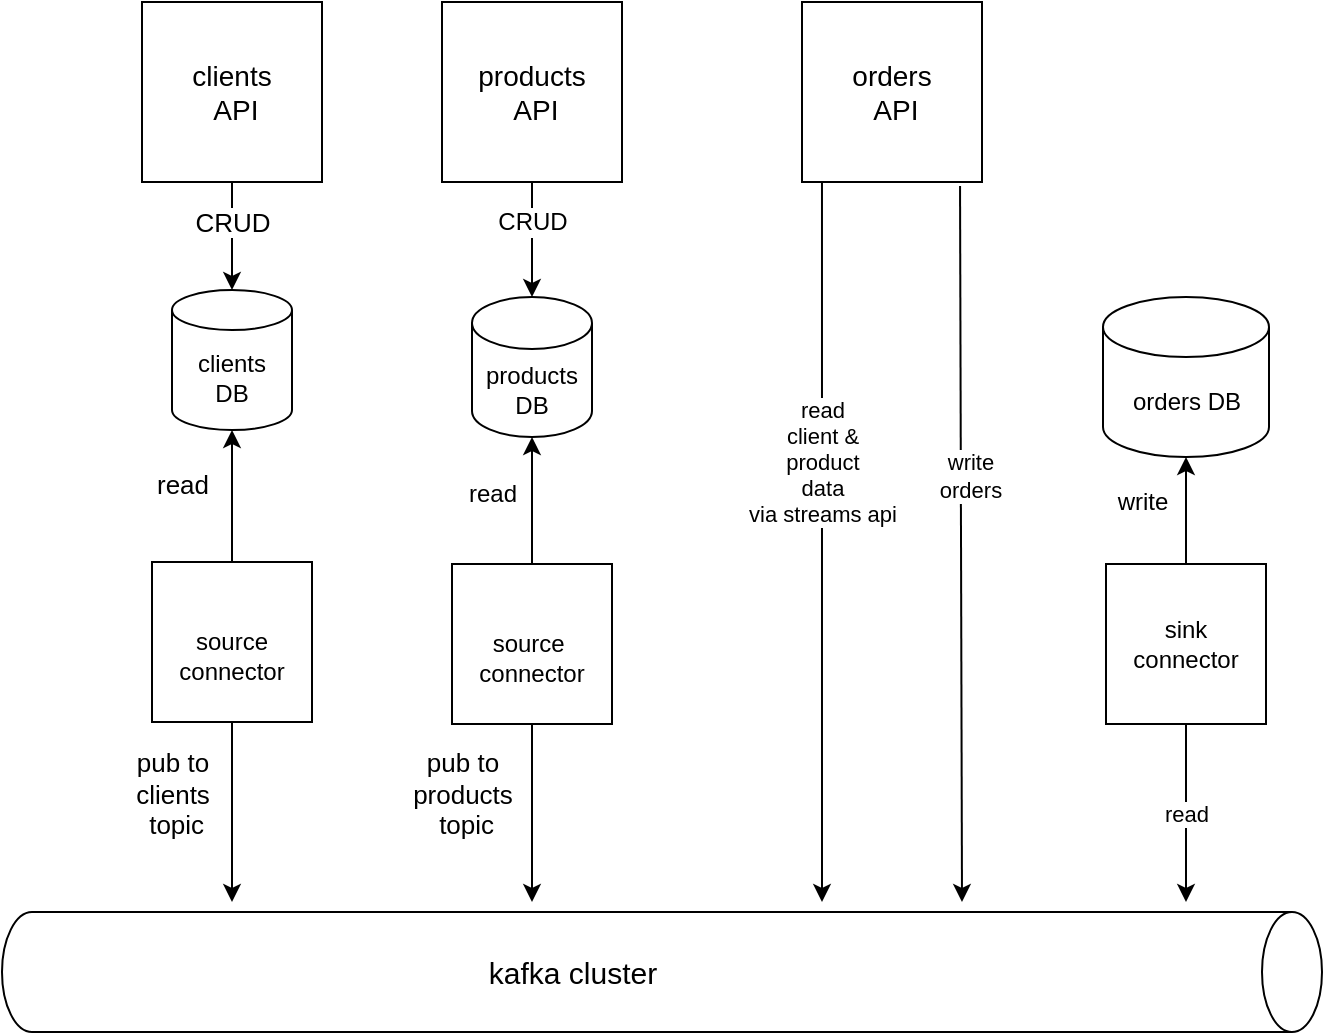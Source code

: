 <mxfile pages="2">
    <diagram name="components" id="24d83GfI1hR9U39I3qJO">
        <mxGraphModel dx="1307" dy="779" grid="1" gridSize="10" guides="1" tooltips="1" connect="1" arrows="1" fold="1" page="1" pageScale="1" pageWidth="850" pageHeight="1100" math="0" shadow="0">
            <root>
                <mxCell id="0"/>
                <mxCell id="1" parent="0"/>
                <mxCell id="EOUBI71fxi7JelohyqIn-4" style="edgeStyle=orthogonalEdgeStyle;rounded=0;orthogonalLoop=1;jettySize=auto;html=1;entryX=0.5;entryY=0;entryDx=0;entryDy=0;entryPerimeter=0;exitX=0.5;exitY=1;exitDx=0;exitDy=0;" parent="1" source="EOUBI71fxi7JelohyqIn-2" target="EOUBI71fxi7JelohyqIn-3" edge="1">
                    <mxGeometry relative="1" as="geometry"/>
                </mxCell>
                <mxCell id="MKwpkV_GQ-pZMWxmjJW_-30" value="CRUD" style="edgeLabel;html=1;align=center;verticalAlign=middle;resizable=0;points=[];fontSize=13;" parent="EOUBI71fxi7JelohyqIn-4" vertex="1" connectable="0">
                    <mxGeometry x="-0.192" y="-2" relative="1" as="geometry">
                        <mxPoint x="2" y="-2" as="offset"/>
                    </mxGeometry>
                </mxCell>
                <mxCell id="MKwpkV_GQ-pZMWxmjJW_-1" style="edgeStyle=orthogonalEdgeStyle;rounded=0;orthogonalLoop=1;jettySize=auto;html=1;exitX=0.5;exitY=1;exitDx=0;exitDy=0;" parent="1" source="MKwpkV_GQ-pZMWxmjJW_-21" edge="1">
                    <mxGeometry relative="1" as="geometry">
                        <mxPoint x="185" y="710" as="targetPoint"/>
                    </mxGeometry>
                </mxCell>
                <mxCell id="MKwpkV_GQ-pZMWxmjJW_-2" value="pub to &lt;br style=&quot;font-size: 13px;&quot;&gt;clients&lt;br&gt;&amp;nbsp;topic" style="edgeLabel;html=1;align=center;verticalAlign=middle;resizable=0;points=[];fontSize=13;" parent="MKwpkV_GQ-pZMWxmjJW_-1" vertex="1" connectable="0">
                    <mxGeometry x="-0.037" y="-3" relative="1" as="geometry">
                        <mxPoint x="-27" y="-8" as="offset"/>
                    </mxGeometry>
                </mxCell>
                <mxCell id="EOUBI71fxi7JelohyqIn-2" value="&lt;font style=&quot;font-size: 14px;&quot;&gt;clients&lt;br&gt;&amp;nbsp;API&lt;br&gt;&lt;/font&gt;" style="whiteSpace=wrap;html=1;aspect=fixed;" parent="1" vertex="1">
                    <mxGeometry x="140" y="260" width="90" height="90" as="geometry"/>
                </mxCell>
                <mxCell id="EOUBI71fxi7JelohyqIn-3" value="clients &lt;br&gt;DB" style="shape=cylinder3;whiteSpace=wrap;html=1;boundedLbl=1;backgroundOutline=1;size=10;" parent="1" vertex="1">
                    <mxGeometry x="155" y="404" width="60" height="70" as="geometry"/>
                </mxCell>
                <mxCell id="EOUBI71fxi7JelohyqIn-5" value="" style="shape=cylinder3;whiteSpace=wrap;html=1;boundedLbl=1;backgroundOutline=1;size=15;rotation=90;" parent="1" vertex="1">
                    <mxGeometry x="370" y="415" width="60" height="660" as="geometry"/>
                </mxCell>
                <mxCell id="EOUBI71fxi7JelohyqIn-6" value="kafka cluster" style="text;html=1;align=center;verticalAlign=middle;resizable=0;points=[];autosize=1;strokeColor=none;fillColor=none;fontSize=15;" parent="1" vertex="1">
                    <mxGeometry x="300" y="730" width="110" height="30" as="geometry"/>
                </mxCell>
                <mxCell id="EOUBI71fxi7JelohyqIn-11" style="edgeStyle=orthogonalEdgeStyle;rounded=0;orthogonalLoop=1;jettySize=auto;html=1;exitX=0.5;exitY=1;exitDx=0;exitDy=0;" parent="1" source="MKwpkV_GQ-pZMWxmjJW_-24" edge="1">
                    <mxGeometry relative="1" as="geometry">
                        <mxPoint x="335" y="710" as="targetPoint"/>
                    </mxGeometry>
                </mxCell>
                <mxCell id="EOUBI71fxi7JelohyqIn-12" value="pub to&lt;br style=&quot;font-size: 13px;&quot;&gt;products&lt;br&gt;&amp;nbsp;topic" style="edgeLabel;html=1;align=center;verticalAlign=middle;resizable=0;points=[];fontSize=13;" parent="EOUBI71fxi7JelohyqIn-11" vertex="1" connectable="0">
                    <mxGeometry x="-0.125" y="2" relative="1" as="geometry">
                        <mxPoint x="-37" y="-4" as="offset"/>
                    </mxGeometry>
                </mxCell>
                <mxCell id="MKwpkV_GQ-pZMWxmjJW_-7" style="edgeStyle=orthogonalEdgeStyle;rounded=0;orthogonalLoop=1;jettySize=auto;html=1;entryX=0.5;entryY=0;entryDx=0;entryDy=0;entryPerimeter=0;exitX=0.5;exitY=1;exitDx=0;exitDy=0;" parent="1" source="2" target="MKwpkV_GQ-pZMWxmjJW_-6" edge="1">
                    <mxGeometry relative="1" as="geometry">
                        <mxPoint x="390" y="360" as="sourcePoint"/>
                    </mxGeometry>
                </mxCell>
                <mxCell id="MKwpkV_GQ-pZMWxmjJW_-31" value="CRUD" style="edgeLabel;html=1;align=center;verticalAlign=middle;resizable=0;points=[];fontSize=12;" parent="MKwpkV_GQ-pZMWxmjJW_-7" vertex="1" connectable="0">
                    <mxGeometry x="0.345" y="2" relative="1" as="geometry">
                        <mxPoint x="-2" y="-19" as="offset"/>
                    </mxGeometry>
                </mxCell>
                <mxCell id="MKwpkV_GQ-pZMWxmjJW_-3" value="read" style="rounded=0;orthogonalLoop=1;jettySize=auto;html=1;exitX=0.5;exitY=1;exitDx=0;exitDy=0;" parent="1" source="MKwpkV_GQ-pZMWxmjJW_-26" edge="1">
                    <mxGeometry relative="1" as="geometry">
                        <mxPoint x="650" y="650" as="sourcePoint"/>
                        <mxPoint x="662" y="710" as="targetPoint"/>
                    </mxGeometry>
                </mxCell>
                <mxCell id="3" style="edgeStyle=none;html=1;exitX=0.111;exitY=1;exitDx=0;exitDy=0;exitPerimeter=0;" parent="1" source="EOUBI71fxi7JelohyqIn-13" edge="1">
                    <mxGeometry relative="1" as="geometry">
                        <mxPoint x="492.5" y="290" as="sourcePoint"/>
                        <mxPoint x="480" y="710" as="targetPoint"/>
                    </mxGeometry>
                </mxCell>
                <mxCell id="5" value="read &lt;br&gt;client &amp;amp; &lt;br&gt;product&lt;br&gt;data&lt;br&gt;via streams api" style="edgeLabel;html=1;align=center;verticalAlign=middle;resizable=0;points=[];" parent="3" vertex="1" connectable="0">
                    <mxGeometry x="0.261" y="2" relative="1" as="geometry">
                        <mxPoint x="-2" y="-87" as="offset"/>
                    </mxGeometry>
                </mxCell>
                <mxCell id="4" style="edgeStyle=none;html=1;exitX=0.878;exitY=1.022;exitDx=0;exitDy=0;exitPerimeter=0;" parent="1" source="EOUBI71fxi7JelohyqIn-13" edge="1">
                    <mxGeometry relative="1" as="geometry">
                        <mxPoint x="550" y="710" as="targetPoint"/>
                    </mxGeometry>
                </mxCell>
                <mxCell id="6" value="write &lt;br&gt;orders" style="edgeLabel;html=1;align=center;verticalAlign=middle;resizable=0;points=[];" parent="4" vertex="1" connectable="0">
                    <mxGeometry x="-0.19" y="4" relative="1" as="geometry">
                        <mxPoint as="offset"/>
                    </mxGeometry>
                </mxCell>
                <mxCell id="EOUBI71fxi7JelohyqIn-13" value="&lt;font style=&quot;font-size: 14px;&quot;&gt;orders&lt;br&gt;&amp;nbsp;API&lt;/font&gt;" style="whiteSpace=wrap;html=1;aspect=fixed;" parent="1" vertex="1">
                    <mxGeometry x="470" y="260" width="90" height="90" as="geometry"/>
                </mxCell>
                <mxCell id="MKwpkV_GQ-pZMWxmjJW_-6" value="products&lt;br&gt;DB" style="shape=cylinder3;whiteSpace=wrap;html=1;boundedLbl=1;backgroundOutline=1;size=13;" parent="1" vertex="1">
                    <mxGeometry x="305" y="407.5" width="60" height="70" as="geometry"/>
                </mxCell>
                <mxCell id="MKwpkV_GQ-pZMWxmjJW_-8" value="orders DB&lt;br&gt;" style="shape=cylinder3;whiteSpace=wrap;html=1;boundedLbl=1;backgroundOutline=1;size=15;" parent="1" vertex="1">
                    <mxGeometry x="620.5" y="407.5" width="83" height="80" as="geometry"/>
                </mxCell>
                <mxCell id="MKwpkV_GQ-pZMWxmjJW_-22" style="edgeStyle=orthogonalEdgeStyle;rounded=0;orthogonalLoop=1;jettySize=auto;html=1;entryX=0.5;entryY=1;entryDx=0;entryDy=0;entryPerimeter=0;" parent="1" source="MKwpkV_GQ-pZMWxmjJW_-21" target="EOUBI71fxi7JelohyqIn-3" edge="1">
                    <mxGeometry relative="1" as="geometry"/>
                </mxCell>
                <mxCell id="MKwpkV_GQ-pZMWxmjJW_-23" value="read" style="edgeLabel;html=1;align=center;verticalAlign=middle;resizable=0;points=[];fontSize=13;" parent="MKwpkV_GQ-pZMWxmjJW_-22" vertex="1" connectable="0">
                    <mxGeometry x="-0.089" relative="1" as="geometry">
                        <mxPoint x="-25" y="-9" as="offset"/>
                    </mxGeometry>
                </mxCell>
                <mxCell id="MKwpkV_GQ-pZMWxmjJW_-21" value="&lt;br&gt;source connector" style="whiteSpace=wrap;html=1;aspect=fixed;" parent="1" vertex="1">
                    <mxGeometry x="145" y="540" width="80" height="80" as="geometry"/>
                </mxCell>
                <mxCell id="MKwpkV_GQ-pZMWxmjJW_-25" style="edgeStyle=orthogonalEdgeStyle;rounded=0;orthogonalLoop=1;jettySize=auto;html=1;entryX=0.5;entryY=1;entryDx=0;entryDy=0;entryPerimeter=0;" parent="1" source="MKwpkV_GQ-pZMWxmjJW_-24" target="MKwpkV_GQ-pZMWxmjJW_-6" edge="1">
                    <mxGeometry relative="1" as="geometry"/>
                </mxCell>
                <mxCell id="MKwpkV_GQ-pZMWxmjJW_-28" value="read" style="edgeLabel;html=1;align=center;verticalAlign=middle;resizable=0;points=[];fontSize=12;" parent="MKwpkV_GQ-pZMWxmjJW_-25" vertex="1" connectable="0">
                    <mxGeometry x="0.056" y="-2" relative="1" as="geometry">
                        <mxPoint x="-22" y="-2" as="offset"/>
                    </mxGeometry>
                </mxCell>
                <mxCell id="MKwpkV_GQ-pZMWxmjJW_-24" value="&lt;br&gt;source&amp;nbsp; connector" style="whiteSpace=wrap;html=1;aspect=fixed;" parent="1" vertex="1">
                    <mxGeometry x="295" y="541" width="80" height="80" as="geometry"/>
                </mxCell>
                <mxCell id="MKwpkV_GQ-pZMWxmjJW_-27" style="edgeStyle=orthogonalEdgeStyle;rounded=0;orthogonalLoop=1;jettySize=auto;html=1;entryX=0.5;entryY=1;entryDx=0;entryDy=0;entryPerimeter=0;" parent="1" source="MKwpkV_GQ-pZMWxmjJW_-26" target="MKwpkV_GQ-pZMWxmjJW_-8" edge="1">
                    <mxGeometry relative="1" as="geometry">
                        <mxPoint x="580" y="530" as="targetPoint"/>
                    </mxGeometry>
                </mxCell>
                <mxCell id="MKwpkV_GQ-pZMWxmjJW_-29" value="write" style="edgeLabel;html=1;align=center;verticalAlign=middle;resizable=0;points=[];fontSize=12;" parent="MKwpkV_GQ-pZMWxmjJW_-27" vertex="1" connectable="0">
                    <mxGeometry x="-0.08" y="1" relative="1" as="geometry">
                        <mxPoint x="-21" y="-7" as="offset"/>
                    </mxGeometry>
                </mxCell>
                <mxCell id="MKwpkV_GQ-pZMWxmjJW_-26" value="sink &lt;br&gt;connector" style="whiteSpace=wrap;html=1;aspect=fixed;" parent="1" vertex="1">
                    <mxGeometry x="622" y="541" width="80" height="80" as="geometry"/>
                </mxCell>
                <mxCell id="2" value="&lt;font style=&quot;font-size: 14px;&quot;&gt;products&lt;br&gt;&amp;nbsp;API&lt;br&gt;&lt;/font&gt;" style="whiteSpace=wrap;html=1;aspect=fixed;" parent="1" vertex="1">
                    <mxGeometry x="290" y="260" width="90" height="90" as="geometry"/>
                </mxCell>
            </root>
        </mxGraphModel>
    </diagram>
    <diagram id="eUFlmv0SnMTcijY9VlKP" name="use-cases">
        <mxGraphModel dx="1434" dy="843" grid="1" gridSize="10" guides="1" tooltips="1" connect="1" arrows="1" fold="1" page="1" pageScale="1" pageWidth="850" pageHeight="1100" math="0" shadow="0">
            <root>
                <mxCell id="0"/>
                <mxCell id="1" parent="0"/>
                <mxCell id="PqMdVz7_FKGQnliCOnVf-10" style="rounded=0;orthogonalLoop=1;jettySize=auto;html=1;entryX=0;entryY=0.5;entryDx=0;entryDy=0;" edge="1" parent="1" target="PqMdVz7_FKGQnliCOnVf-2">
                    <mxGeometry relative="1" as="geometry">
                        <mxPoint x="70" y="290" as="sourcePoint"/>
                    </mxGeometry>
                </mxCell>
                <mxCell id="PqMdVz7_FKGQnliCOnVf-22" style="rounded=0;orthogonalLoop=1;jettySize=auto;html=1;entryX=0;entryY=0.5;entryDx=0;entryDy=0;" edge="1" parent="1" target="PqMdVz7_FKGQnliCOnVf-20">
                    <mxGeometry relative="1" as="geometry">
                        <mxPoint x="70" y="330" as="sourcePoint"/>
                    </mxGeometry>
                </mxCell>
                <mxCell id="PqMdVz7_FKGQnliCOnVf-1" value="client" style="shape=umlActor;verticalLabelPosition=bottom;verticalAlign=top;html=1;outlineConnect=0;" vertex="1" parent="1">
                    <mxGeometry x="30" y="280" width="30" height="60" as="geometry"/>
                </mxCell>
                <mxCell id="PqMdVz7_FKGQnliCOnVf-4" style="edgeStyle=orthogonalEdgeStyle;rounded=0;orthogonalLoop=1;jettySize=auto;html=1;entryX=0;entryY=0.5;entryDx=0;entryDy=0;" edge="1" parent="1" source="PqMdVz7_FKGQnliCOnVf-2" target="PqMdVz7_FKGQnliCOnVf-3">
                    <mxGeometry relative="1" as="geometry"/>
                </mxCell>
                <mxCell id="PqMdVz7_FKGQnliCOnVf-2" value="browse product catalog&lt;br&gt;" style="ellipse;whiteSpace=wrap;html=1;" vertex="1" parent="1">
                    <mxGeometry x="230" y="120" width="120" height="80" as="geometry"/>
                </mxCell>
                <mxCell id="PqMdVz7_FKGQnliCOnVf-6" style="rounded=0;orthogonalLoop=1;jettySize=auto;html=1;exitX=1;exitY=0.5;exitDx=0;exitDy=0;entryX=0.058;entryY=0.175;entryDx=0;entryDy=0;entryPerimeter=0;" edge="1" parent="1" source="PqMdVz7_FKGQnliCOnVf-3" target="PqMdVz7_FKGQnliCOnVf-5">
                    <mxGeometry relative="1" as="geometry"/>
                </mxCell>
                <mxCell id="PqMdVz7_FKGQnliCOnVf-8" style="edgeStyle=orthogonalEdgeStyle;rounded=0;orthogonalLoop=1;jettySize=auto;html=1;entryX=0.5;entryY=0;entryDx=0;entryDy=0;" edge="1" parent="1" source="PqMdVz7_FKGQnliCOnVf-3" target="PqMdVz7_FKGQnliCOnVf-7">
                    <mxGeometry relative="1" as="geometry"/>
                </mxCell>
                <mxCell id="PqMdVz7_FKGQnliCOnVf-3" value="add product to&lt;br&gt;&amp;nbsp;basket&lt;br&gt;" style="ellipse;whiteSpace=wrap;html=1;" vertex="1" parent="1">
                    <mxGeometry x="425" y="120" width="120" height="80" as="geometry"/>
                </mxCell>
                <mxCell id="PqMdVz7_FKGQnliCOnVf-5" value="purchase&lt;br&gt;goods in basket" style="ellipse;whiteSpace=wrap;html=1;" vertex="1" parent="1">
                    <mxGeometry x="670" y="170" width="120" height="80" as="geometry"/>
                </mxCell>
                <mxCell id="PqMdVz7_FKGQnliCOnVf-9" style="rounded=0;orthogonalLoop=1;jettySize=auto;html=1;exitX=1;exitY=0.5;exitDx=0;exitDy=0;entryX=0.083;entryY=0.875;entryDx=0;entryDy=0;entryPerimeter=0;" edge="1" parent="1" source="PqMdVz7_FKGQnliCOnVf-7" target="PqMdVz7_FKGQnliCOnVf-5">
                    <mxGeometry relative="1" as="geometry">
                        <mxPoint x="650" y="250" as="targetPoint"/>
                    </mxGeometry>
                </mxCell>
                <mxCell id="PqMdVz7_FKGQnliCOnVf-7" value="&lt;br&gt;save basket&lt;br&gt;&amp;nbsp;to later&lt;br&gt;" style="ellipse;whiteSpace=wrap;html=1;" vertex="1" parent="1">
                    <mxGeometry x="425" y="260" width="120" height="80" as="geometry"/>
                </mxCell>
                <mxCell id="PqMdVz7_FKGQnliCOnVf-15" style="edgeStyle=orthogonalEdgeStyle;rounded=0;orthogonalLoop=1;jettySize=auto;html=1;entryX=0;entryY=0.5;entryDx=0;entryDy=0;" edge="1" parent="1" source="PqMdVz7_FKGQnliCOnVf-13" target="PqMdVz7_FKGQnliCOnVf-14">
                    <mxGeometry relative="1" as="geometry"/>
                </mxCell>
                <mxCell id="PqMdVz7_FKGQnliCOnVf-13" value="admin" style="shape=umlActor;verticalLabelPosition=bottom;verticalAlign=top;html=1;outlineConnect=0;" vertex="1" parent="1">
                    <mxGeometry x="50" y="520" width="30" height="60" as="geometry"/>
                </mxCell>
                <mxCell id="PqMdVz7_FKGQnliCOnVf-14" value="create/update a&amp;nbsp;&lt;br&gt;product" style="ellipse;whiteSpace=wrap;html=1;" vertex="1" parent="1">
                    <mxGeometry x="230" y="510" width="120" height="80" as="geometry"/>
                </mxCell>
                <mxCell id="PqMdVz7_FKGQnliCOnVf-20" value="sign up (register)" style="ellipse;whiteSpace=wrap;html=1;" vertex="1" parent="1">
                    <mxGeometry x="240" y="360" width="120" height="80" as="geometry"/>
                </mxCell>
            </root>
        </mxGraphModel>
    </diagram>
</mxfile>